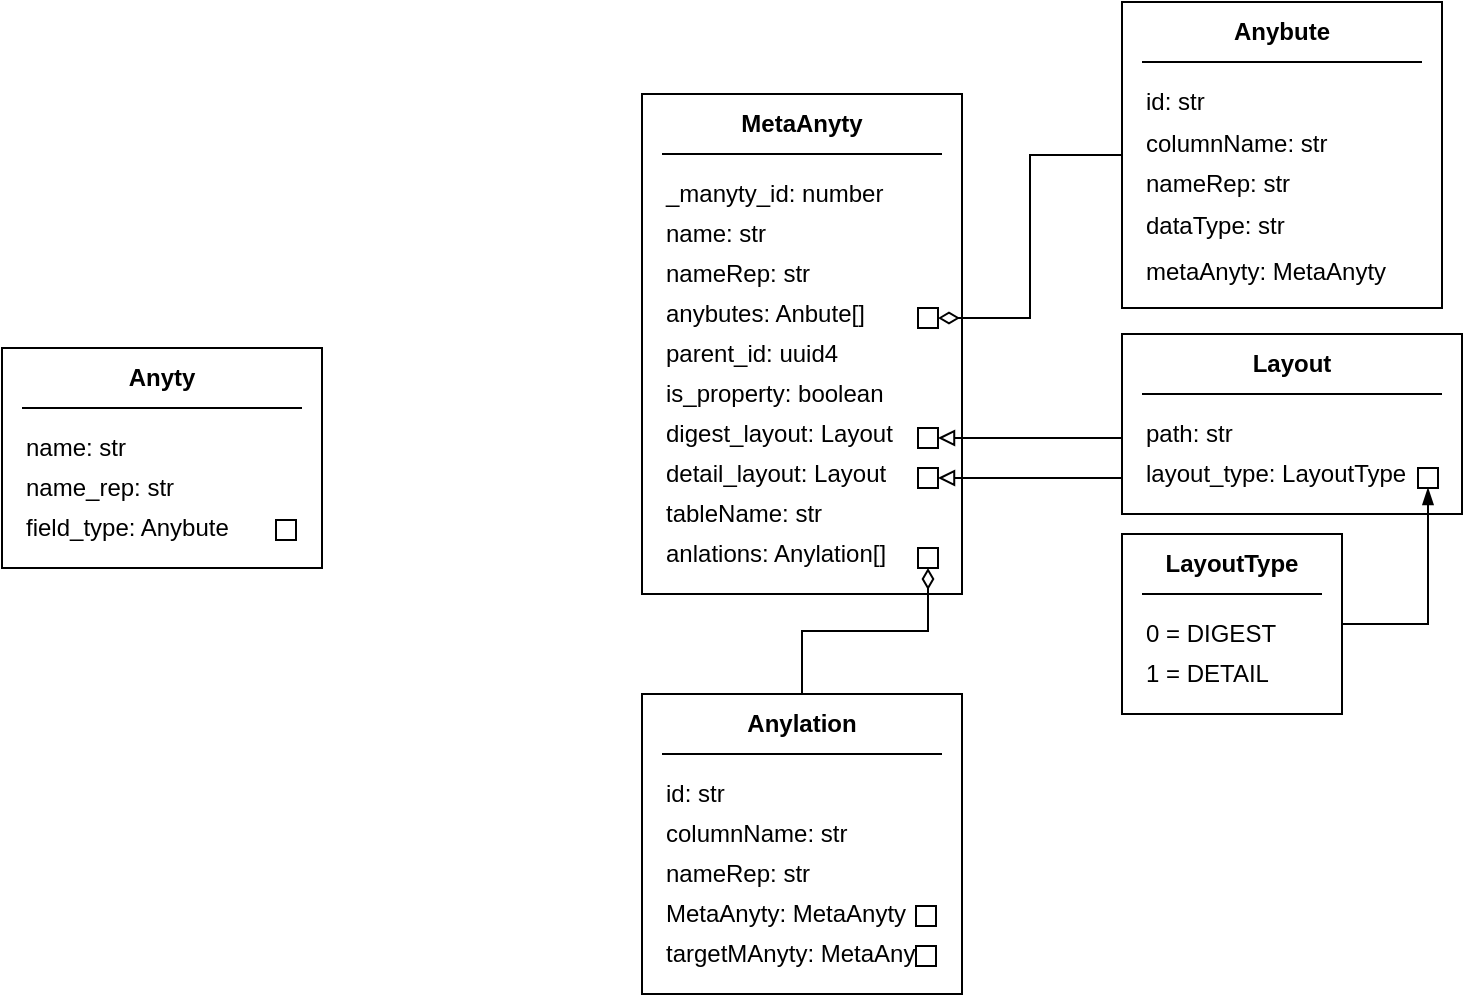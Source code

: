 <mxfile version="14.5.3" type="device"><diagram id="GIa7gcdygdRO6FZaK8FR" name="Page-1"><mxGraphModel dx="1185" dy="668" grid="1" gridSize="10" guides="1" tooltips="1" connect="1" arrows="1" fold="1" page="1" pageScale="1" pageWidth="1200" pageHeight="1920" math="0" shadow="0"><root><mxCell id="0"/><mxCell id="1" parent="0"/><mxCell id="sx0GjtRLOjM6TA7rXwKz-1" value="" style="rounded=0;whiteSpace=wrap;html=1;" parent="1" vertex="1"><mxGeometry x="520" y="200" width="160" height="250" as="geometry"/></mxCell><mxCell id="sx0GjtRLOjM6TA7rXwKz-2" value="MetaAnyty" style="text;html=1;strokeColor=none;fillColor=none;align=center;verticalAlign=middle;whiteSpace=wrap;rounded=0;fontStyle=1" parent="1" vertex="1"><mxGeometry x="530" y="200" width="140" height="30" as="geometry"/></mxCell><mxCell id="sx0GjtRLOjM6TA7rXwKz-3" value="" style="endArrow=none;html=1;entryX=1;entryY=1;entryDx=0;entryDy=0;exitX=0;exitY=1;exitDx=0;exitDy=0;" parent="1" source="sx0GjtRLOjM6TA7rXwKz-2" target="sx0GjtRLOjM6TA7rXwKz-2" edge="1"><mxGeometry width="50" height="50" relative="1" as="geometry"><mxPoint x="570" y="230" as="sourcePoint"/><mxPoint x="620" y="180" as="targetPoint"/><Array as="points"><mxPoint x="610" y="230"/></Array></mxGeometry></mxCell><mxCell id="sx0GjtRLOjM6TA7rXwKz-4" value="name: str" style="text;html=1;strokeColor=none;fillColor=none;align=left;verticalAlign=middle;whiteSpace=wrap;rounded=0;" parent="1" vertex="1"><mxGeometry x="530" y="260" width="140" height="20" as="geometry"/></mxCell><mxCell id="sx0GjtRLOjM6TA7rXwKz-5" value="_manyty_id: number" style="text;html=1;strokeColor=none;fillColor=none;align=left;verticalAlign=middle;whiteSpace=wrap;rounded=0;" parent="1" vertex="1"><mxGeometry x="530" y="240" width="140" height="20" as="geometry"/></mxCell><mxCell id="sx0GjtRLOjM6TA7rXwKz-6" value="anybutes: Anbute[]" style="text;html=1;strokeColor=none;fillColor=none;align=left;verticalAlign=middle;whiteSpace=wrap;rounded=0;" parent="1" vertex="1"><mxGeometry x="530" y="300" width="140" height="20" as="geometry"/></mxCell><mxCell id="sx0GjtRLOjM6TA7rXwKz-11" value="parent_id: uuid4&amp;nbsp;" style="text;html=1;strokeColor=none;fillColor=none;align=left;verticalAlign=middle;whiteSpace=wrap;rounded=0;" parent="1" vertex="1"><mxGeometry x="530" y="320" width="140" height="20" as="geometry"/></mxCell><mxCell id="sx0GjtRLOjM6TA7rXwKz-13" value="is_property: boolean" style="text;html=1;strokeColor=none;fillColor=none;align=left;verticalAlign=middle;whiteSpace=wrap;rounded=0;" parent="1" vertex="1"><mxGeometry x="530" y="340" width="140" height="20" as="geometry"/></mxCell><mxCell id="sx0GjtRLOjM6TA7rXwKz-15" value="digest_layout: Layout" style="text;html=1;strokeColor=none;fillColor=none;align=left;verticalAlign=middle;whiteSpace=wrap;rounded=0;" parent="1" vertex="1"><mxGeometry x="530" y="360" width="140" height="20" as="geometry"/></mxCell><mxCell id="sx0GjtRLOjM6TA7rXwKz-16" value="detail_layout: Layout" style="text;html=1;strokeColor=none;fillColor=none;align=left;verticalAlign=middle;whiteSpace=wrap;rounded=0;" parent="1" vertex="1"><mxGeometry x="530" y="380" width="140" height="20" as="geometry"/></mxCell><mxCell id="sx0GjtRLOjM6TA7rXwKz-17" value="" style="rounded=0;whiteSpace=wrap;html=1;" parent="1" vertex="1"><mxGeometry x="200" y="327" width="160" height="110" as="geometry"/></mxCell><mxCell id="sx0GjtRLOjM6TA7rXwKz-18" value="Anyty" style="text;html=1;strokeColor=none;fillColor=none;align=center;verticalAlign=middle;whiteSpace=wrap;rounded=0;fontStyle=1" parent="1" vertex="1"><mxGeometry x="210" y="327" width="140" height="30" as="geometry"/></mxCell><mxCell id="sx0GjtRLOjM6TA7rXwKz-19" value="" style="endArrow=none;html=1;entryX=1;entryY=1;entryDx=0;entryDy=0;exitX=0;exitY=1;exitDx=0;exitDy=0;" parent="1" source="sx0GjtRLOjM6TA7rXwKz-18" target="sx0GjtRLOjM6TA7rXwKz-18" edge="1"><mxGeometry width="50" height="50" relative="1" as="geometry"><mxPoint x="250" y="357" as="sourcePoint"/><mxPoint x="300" y="307" as="targetPoint"/><Array as="points"><mxPoint x="290" y="357"/></Array></mxGeometry></mxCell><mxCell id="sx0GjtRLOjM6TA7rXwKz-20" value="name: str" style="text;html=1;strokeColor=none;fillColor=none;align=left;verticalAlign=middle;whiteSpace=wrap;rounded=0;" parent="1" vertex="1"><mxGeometry x="210" y="367" width="140" height="20" as="geometry"/></mxCell><mxCell id="sx0GjtRLOjM6TA7rXwKz-32" value="nameRep: str" style="text;html=1;strokeColor=none;fillColor=none;align=left;verticalAlign=middle;whiteSpace=wrap;rounded=0;" parent="1" vertex="1"><mxGeometry x="530" y="280" width="140" height="20" as="geometry"/></mxCell><mxCell id="sx0GjtRLOjM6TA7rXwKz-33" value="name_rep: str" style="text;html=1;strokeColor=none;fillColor=none;align=left;verticalAlign=middle;whiteSpace=wrap;rounded=0;" parent="1" vertex="1"><mxGeometry x="210" y="387" width="140" height="20" as="geometry"/></mxCell><mxCell id="sx0GjtRLOjM6TA7rXwKz-34" value="field_type: Anybute" style="text;html=1;strokeColor=none;fillColor=none;align=left;verticalAlign=middle;whiteSpace=wrap;rounded=0;" parent="1" vertex="1"><mxGeometry x="210" y="407" width="140" height="20" as="geometry"/></mxCell><mxCell id="sx0GjtRLOjM6TA7rXwKz-35" value="" style="rounded=0;whiteSpace=wrap;html=1;align=left;" parent="1" vertex="1"><mxGeometry x="658" y="307" width="10" height="10" as="geometry"/></mxCell><mxCell id="sx0GjtRLOjM6TA7rXwKz-38" value="" style="rounded=0;whiteSpace=wrap;html=1;align=left;" parent="1" vertex="1"><mxGeometry x="658" y="387" width="10" height="10" as="geometry"/></mxCell><mxCell id="sx0GjtRLOjM6TA7rXwKz-39" value="" style="rounded=0;whiteSpace=wrap;html=1;align=left;" parent="1" vertex="1"><mxGeometry x="658" y="367" width="10" height="10" as="geometry"/></mxCell><mxCell id="sx0GjtRLOjM6TA7rXwKz-60" style="edgeStyle=orthogonalEdgeStyle;rounded=0;orthogonalLoop=1;jettySize=auto;html=1;entryX=1;entryY=0.5;entryDx=0;entryDy=0;endArrow=block;endFill=0;" parent="1" source="sx0GjtRLOjM6TA7rXwKz-40" target="sx0GjtRLOjM6TA7rXwKz-39" edge="1"><mxGeometry relative="1" as="geometry"><Array as="points"><mxPoint x="740" y="372"/><mxPoint x="740" y="372"/></Array></mxGeometry></mxCell><mxCell id="sx0GjtRLOjM6TA7rXwKz-61" style="edgeStyle=orthogonalEdgeStyle;rounded=0;orthogonalLoop=1;jettySize=auto;html=1;entryX=1;entryY=0.5;entryDx=0;entryDy=0;endArrow=block;endFill=0;" parent="1" source="sx0GjtRLOjM6TA7rXwKz-40" target="sx0GjtRLOjM6TA7rXwKz-38" edge="1"><mxGeometry relative="1" as="geometry"><Array as="points"><mxPoint x="740" y="392"/><mxPoint x="740" y="392"/></Array></mxGeometry></mxCell><mxCell id="sx0GjtRLOjM6TA7rXwKz-40" value="" style="rounded=0;whiteSpace=wrap;html=1;" parent="1" vertex="1"><mxGeometry x="760" y="320" width="170" height="90" as="geometry"/></mxCell><mxCell id="sx0GjtRLOjM6TA7rXwKz-41" value="Layout" style="text;html=1;strokeColor=none;fillColor=none;align=center;verticalAlign=middle;whiteSpace=wrap;rounded=0;fontStyle=1" parent="1" vertex="1"><mxGeometry x="770" y="320" width="150" height="30" as="geometry"/></mxCell><mxCell id="sx0GjtRLOjM6TA7rXwKz-42" value="" style="endArrow=none;html=1;entryX=1;entryY=1;entryDx=0;entryDy=0;exitX=0;exitY=1;exitDx=0;exitDy=0;" parent="1" source="sx0GjtRLOjM6TA7rXwKz-41" target="sx0GjtRLOjM6TA7rXwKz-41" edge="1"><mxGeometry width="50" height="50" relative="1" as="geometry"><mxPoint x="810" y="350" as="sourcePoint"/><mxPoint x="860" y="300" as="targetPoint"/><Array as="points"><mxPoint x="850" y="350"/></Array></mxGeometry></mxCell><mxCell id="sx0GjtRLOjM6TA7rXwKz-43" value="path: str" style="text;html=1;strokeColor=none;fillColor=none;align=left;verticalAlign=middle;whiteSpace=wrap;rounded=0;" parent="1" vertex="1"><mxGeometry x="770" y="360" width="150" height="20" as="geometry"/></mxCell><mxCell id="sx0GjtRLOjM6TA7rXwKz-47" value="layout_type: LayoutType" style="text;html=1;strokeColor=none;fillColor=none;align=left;verticalAlign=middle;whiteSpace=wrap;rounded=0;" parent="1" vertex="1"><mxGeometry x="770" y="380" width="150" height="20" as="geometry"/></mxCell><mxCell id="sx0GjtRLOjM6TA7rXwKz-54" style="edgeStyle=orthogonalEdgeStyle;rounded=0;orthogonalLoop=1;jettySize=auto;html=1;entryX=0.5;entryY=1;entryDx=0;entryDy=0;endArrow=blockThin;endFill=1;" parent="1" source="sx0GjtRLOjM6TA7rXwKz-48" target="sx0GjtRLOjM6TA7rXwKz-53" edge="1"><mxGeometry relative="1" as="geometry"/></mxCell><mxCell id="sx0GjtRLOjM6TA7rXwKz-48" value="" style="rounded=0;whiteSpace=wrap;html=1;" parent="1" vertex="1"><mxGeometry x="760" y="420" width="110" height="90" as="geometry"/></mxCell><mxCell id="sx0GjtRLOjM6TA7rXwKz-49" value="LayoutType" style="text;html=1;strokeColor=none;fillColor=none;align=center;verticalAlign=middle;whiteSpace=wrap;rounded=0;fontStyle=1" parent="1" vertex="1"><mxGeometry x="770" y="420" width="90" height="30" as="geometry"/></mxCell><mxCell id="sx0GjtRLOjM6TA7rXwKz-50" value="" style="endArrow=none;html=1;entryX=1;entryY=1;entryDx=0;entryDy=0;exitX=0;exitY=1;exitDx=0;exitDy=0;" parent="1" source="sx0GjtRLOjM6TA7rXwKz-49" target="sx0GjtRLOjM6TA7rXwKz-49" edge="1"><mxGeometry width="50" height="50" relative="1" as="geometry"><mxPoint x="810" y="450" as="sourcePoint"/><mxPoint x="860" y="400" as="targetPoint"/><Array as="points"><mxPoint x="850" y="450"/></Array></mxGeometry></mxCell><mxCell id="sx0GjtRLOjM6TA7rXwKz-51" value="0 = DIGEST" style="text;html=1;strokeColor=none;fillColor=none;align=left;verticalAlign=middle;whiteSpace=wrap;rounded=0;" parent="1" vertex="1"><mxGeometry x="770" y="460" width="90" height="20" as="geometry"/></mxCell><mxCell id="sx0GjtRLOjM6TA7rXwKz-52" value="1 = DETAIL" style="text;html=1;strokeColor=none;fillColor=none;align=left;verticalAlign=middle;whiteSpace=wrap;rounded=0;" parent="1" vertex="1"><mxGeometry x="770" y="480" width="90" height="20" as="geometry"/></mxCell><mxCell id="sx0GjtRLOjM6TA7rXwKz-53" value="" style="rounded=0;whiteSpace=wrap;html=1;align=left;" parent="1" vertex="1"><mxGeometry x="908" y="387" width="10" height="10" as="geometry"/></mxCell><mxCell id="fQLtY7_fkCSLoCFeJdLY-19" style="edgeStyle=orthogonalEdgeStyle;rounded=0;orthogonalLoop=1;jettySize=auto;html=1;exitX=0;exitY=0.5;exitDx=0;exitDy=0;entryX=1;entryY=0.5;entryDx=0;entryDy=0;startSize=8;endArrow=diamondThin;endFill=0;endSize=8;" edge="1" parent="1" source="sx0GjtRLOjM6TA7rXwKz-55" target="sx0GjtRLOjM6TA7rXwKz-35"><mxGeometry relative="1" as="geometry"/></mxCell><mxCell id="sx0GjtRLOjM6TA7rXwKz-55" value="" style="rounded=0;whiteSpace=wrap;html=1;" parent="1" vertex="1"><mxGeometry x="760" y="154" width="160" height="153" as="geometry"/></mxCell><mxCell id="sx0GjtRLOjM6TA7rXwKz-56" value="Anybute" style="text;html=1;strokeColor=none;fillColor=none;align=center;verticalAlign=middle;whiteSpace=wrap;rounded=0;fontStyle=1" parent="1" vertex="1"><mxGeometry x="770" y="154" width="140" height="30" as="geometry"/></mxCell><mxCell id="sx0GjtRLOjM6TA7rXwKz-57" value="" style="endArrow=none;html=1;entryX=1;entryY=1;entryDx=0;entryDy=0;exitX=0;exitY=1;exitDx=0;exitDy=0;" parent="1" source="sx0GjtRLOjM6TA7rXwKz-56" target="sx0GjtRLOjM6TA7rXwKz-56" edge="1"><mxGeometry width="50" height="50" relative="1" as="geometry"><mxPoint x="810" y="184" as="sourcePoint"/><mxPoint x="860" y="134" as="targetPoint"/><Array as="points"><mxPoint x="850" y="184"/></Array></mxGeometry></mxCell><mxCell id="sx0GjtRLOjM6TA7rXwKz-58" value="columnName: str" style="text;html=1;strokeColor=none;fillColor=none;align=left;verticalAlign=middle;whiteSpace=wrap;rounded=0;" parent="1" vertex="1"><mxGeometry x="770" y="215" width="140" height="20" as="geometry"/></mxCell><mxCell id="sx0GjtRLOjM6TA7rXwKz-59" value="nameRep: str" style="text;html=1;strokeColor=none;fillColor=none;align=left;verticalAlign=middle;whiteSpace=wrap;rounded=0;" parent="1" vertex="1"><mxGeometry x="770" y="235" width="140" height="20" as="geometry"/></mxCell><mxCell id="sx0GjtRLOjM6TA7rXwKz-67" value="" style="rounded=0;whiteSpace=wrap;html=1;align=left;" parent="1" vertex="1"><mxGeometry x="337" y="413" width="10" height="10" as="geometry"/></mxCell><mxCell id="fQLtY7_fkCSLoCFeJdLY-1" value="tableName: str" style="text;html=1;strokeColor=none;fillColor=none;align=left;verticalAlign=middle;whiteSpace=wrap;rounded=0;" vertex="1" parent="1"><mxGeometry x="530" y="400" width="140" height="20" as="geometry"/></mxCell><mxCell id="fQLtY7_fkCSLoCFeJdLY-2" value="anlations: Anylation[]" style="text;html=1;strokeColor=none;fillColor=none;align=left;verticalAlign=middle;whiteSpace=wrap;rounded=0;" vertex="1" parent="1"><mxGeometry x="530" y="420" width="140" height="20" as="geometry"/></mxCell><mxCell id="fQLtY7_fkCSLoCFeJdLY-3" value="" style="rounded=0;whiteSpace=wrap;html=1;align=left;" vertex="1" parent="1"><mxGeometry x="658" y="427" width="10" height="10" as="geometry"/></mxCell><mxCell id="fQLtY7_fkCSLoCFeJdLY-5" value="" style="rounded=0;whiteSpace=wrap;html=1;" vertex="1" parent="1"><mxGeometry x="520" y="500" width="160" height="150" as="geometry"/></mxCell><mxCell id="fQLtY7_fkCSLoCFeJdLY-12" style="edgeStyle=orthogonalEdgeStyle;rounded=0;orthogonalLoop=1;jettySize=auto;html=1;exitX=0.5;exitY=0;exitDx=0;exitDy=0;entryX=0.5;entryY=1;entryDx=0;entryDy=0;endArrow=diamondThin;endFill=0;endSize=8;startSize=8;" edge="1" parent="1" source="fQLtY7_fkCSLoCFeJdLY-6" target="fQLtY7_fkCSLoCFeJdLY-3"><mxGeometry relative="1" as="geometry"/></mxCell><mxCell id="fQLtY7_fkCSLoCFeJdLY-6" value="Anylation" style="text;html=1;strokeColor=none;fillColor=none;align=center;verticalAlign=middle;whiteSpace=wrap;rounded=0;fontStyle=1" vertex="1" parent="1"><mxGeometry x="530" y="500" width="140" height="30" as="geometry"/></mxCell><mxCell id="fQLtY7_fkCSLoCFeJdLY-7" value="" style="endArrow=none;html=1;entryX=1;entryY=1;entryDx=0;entryDy=0;exitX=0;exitY=1;exitDx=0;exitDy=0;" edge="1" parent="1" source="fQLtY7_fkCSLoCFeJdLY-6" target="fQLtY7_fkCSLoCFeJdLY-6"><mxGeometry width="50" height="50" relative="1" as="geometry"><mxPoint x="570" y="530" as="sourcePoint"/><mxPoint x="620" y="480" as="targetPoint"/><Array as="points"><mxPoint x="610" y="530"/></Array></mxGeometry></mxCell><mxCell id="fQLtY7_fkCSLoCFeJdLY-8" value="columnName: str" style="text;html=1;strokeColor=none;fillColor=none;align=left;verticalAlign=middle;whiteSpace=wrap;rounded=0;" vertex="1" parent="1"><mxGeometry x="530" y="560" width="140" height="20" as="geometry"/></mxCell><mxCell id="fQLtY7_fkCSLoCFeJdLY-9" value="nameRep: str" style="text;html=1;strokeColor=none;fillColor=none;align=left;verticalAlign=middle;whiteSpace=wrap;rounded=0;" vertex="1" parent="1"><mxGeometry x="530" y="580" width="140" height="20" as="geometry"/></mxCell><mxCell id="fQLtY7_fkCSLoCFeJdLY-10" value="MetaAnyty: MetaAnyty" style="text;html=1;strokeColor=none;fillColor=none;align=left;verticalAlign=middle;whiteSpace=wrap;rounded=0;" vertex="1" parent="1"><mxGeometry x="530" y="600" width="140" height="20" as="geometry"/></mxCell><mxCell id="fQLtY7_fkCSLoCFeJdLY-11" value="" style="rounded=0;whiteSpace=wrap;html=1;align=left;" vertex="1" parent="1"><mxGeometry x="657" y="606" width="10" height="10" as="geometry"/></mxCell><mxCell id="fQLtY7_fkCSLoCFeJdLY-13" value="id: str" style="text;html=1;strokeColor=none;fillColor=none;align=left;verticalAlign=middle;whiteSpace=wrap;rounded=0;" vertex="1" parent="1"><mxGeometry x="530" y="540" width="140" height="20" as="geometry"/></mxCell><mxCell id="fQLtY7_fkCSLoCFeJdLY-14" value="targetMAnyty: MetaAnyty" style="text;html=1;strokeColor=none;fillColor=none;align=left;verticalAlign=middle;whiteSpace=wrap;rounded=0;" vertex="1" parent="1"><mxGeometry x="530" y="620" width="140" height="20" as="geometry"/></mxCell><mxCell id="fQLtY7_fkCSLoCFeJdLY-15" value="" style="rounded=0;whiteSpace=wrap;html=1;align=left;" vertex="1" parent="1"><mxGeometry x="657" y="626" width="10" height="10" as="geometry"/></mxCell><mxCell id="fQLtY7_fkCSLoCFeJdLY-16" value="id: str" style="text;html=1;strokeColor=none;fillColor=none;align=left;verticalAlign=middle;whiteSpace=wrap;rounded=0;" vertex="1" parent="1"><mxGeometry x="770" y="194" width="140" height="20" as="geometry"/></mxCell><mxCell id="fQLtY7_fkCSLoCFeJdLY-17" value="dataType: str" style="text;html=1;strokeColor=none;fillColor=none;align=left;verticalAlign=middle;whiteSpace=wrap;rounded=0;" vertex="1" parent="1"><mxGeometry x="770" y="256" width="140" height="20" as="geometry"/></mxCell><mxCell id="fQLtY7_fkCSLoCFeJdLY-18" value="metaAnyty: MetaAnyty" style="text;html=1;strokeColor=none;fillColor=none;align=left;verticalAlign=middle;whiteSpace=wrap;rounded=0;" vertex="1" parent="1"><mxGeometry x="770" y="279" width="140" height="20" as="geometry"/></mxCell></root></mxGraphModel></diagram></mxfile>